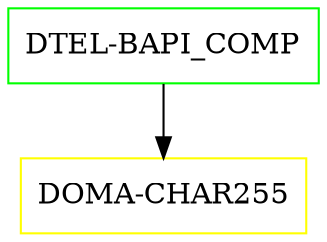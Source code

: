 digraph G {
  "DTEL-BAPI_COMP" [shape=box,color=green];
  "DOMA-CHAR255" [shape=box,color=yellow,URL="./DOMA_CHAR255.html"];
  "DTEL-BAPI_COMP" -> "DOMA-CHAR255";
}
